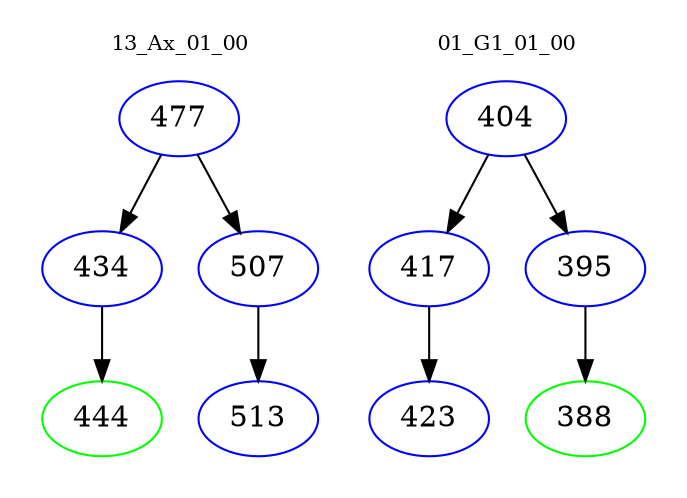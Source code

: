 digraph{
subgraph cluster_0 {
color = white
label = "13_Ax_01_00";
fontsize=10;
T0_477 [label="477", color="blue"]
T0_477 -> T0_434 [color="black"]
T0_434 [label="434", color="blue"]
T0_434 -> T0_444 [color="black"]
T0_444 [label="444", color="green"]
T0_477 -> T0_507 [color="black"]
T0_507 [label="507", color="blue"]
T0_507 -> T0_513 [color="black"]
T0_513 [label="513", color="blue"]
}
subgraph cluster_1 {
color = white
label = "01_G1_01_00";
fontsize=10;
T1_404 [label="404", color="blue"]
T1_404 -> T1_417 [color="black"]
T1_417 [label="417", color="blue"]
T1_417 -> T1_423 [color="black"]
T1_423 [label="423", color="blue"]
T1_404 -> T1_395 [color="black"]
T1_395 [label="395", color="blue"]
T1_395 -> T1_388 [color="black"]
T1_388 [label="388", color="green"]
}
}
